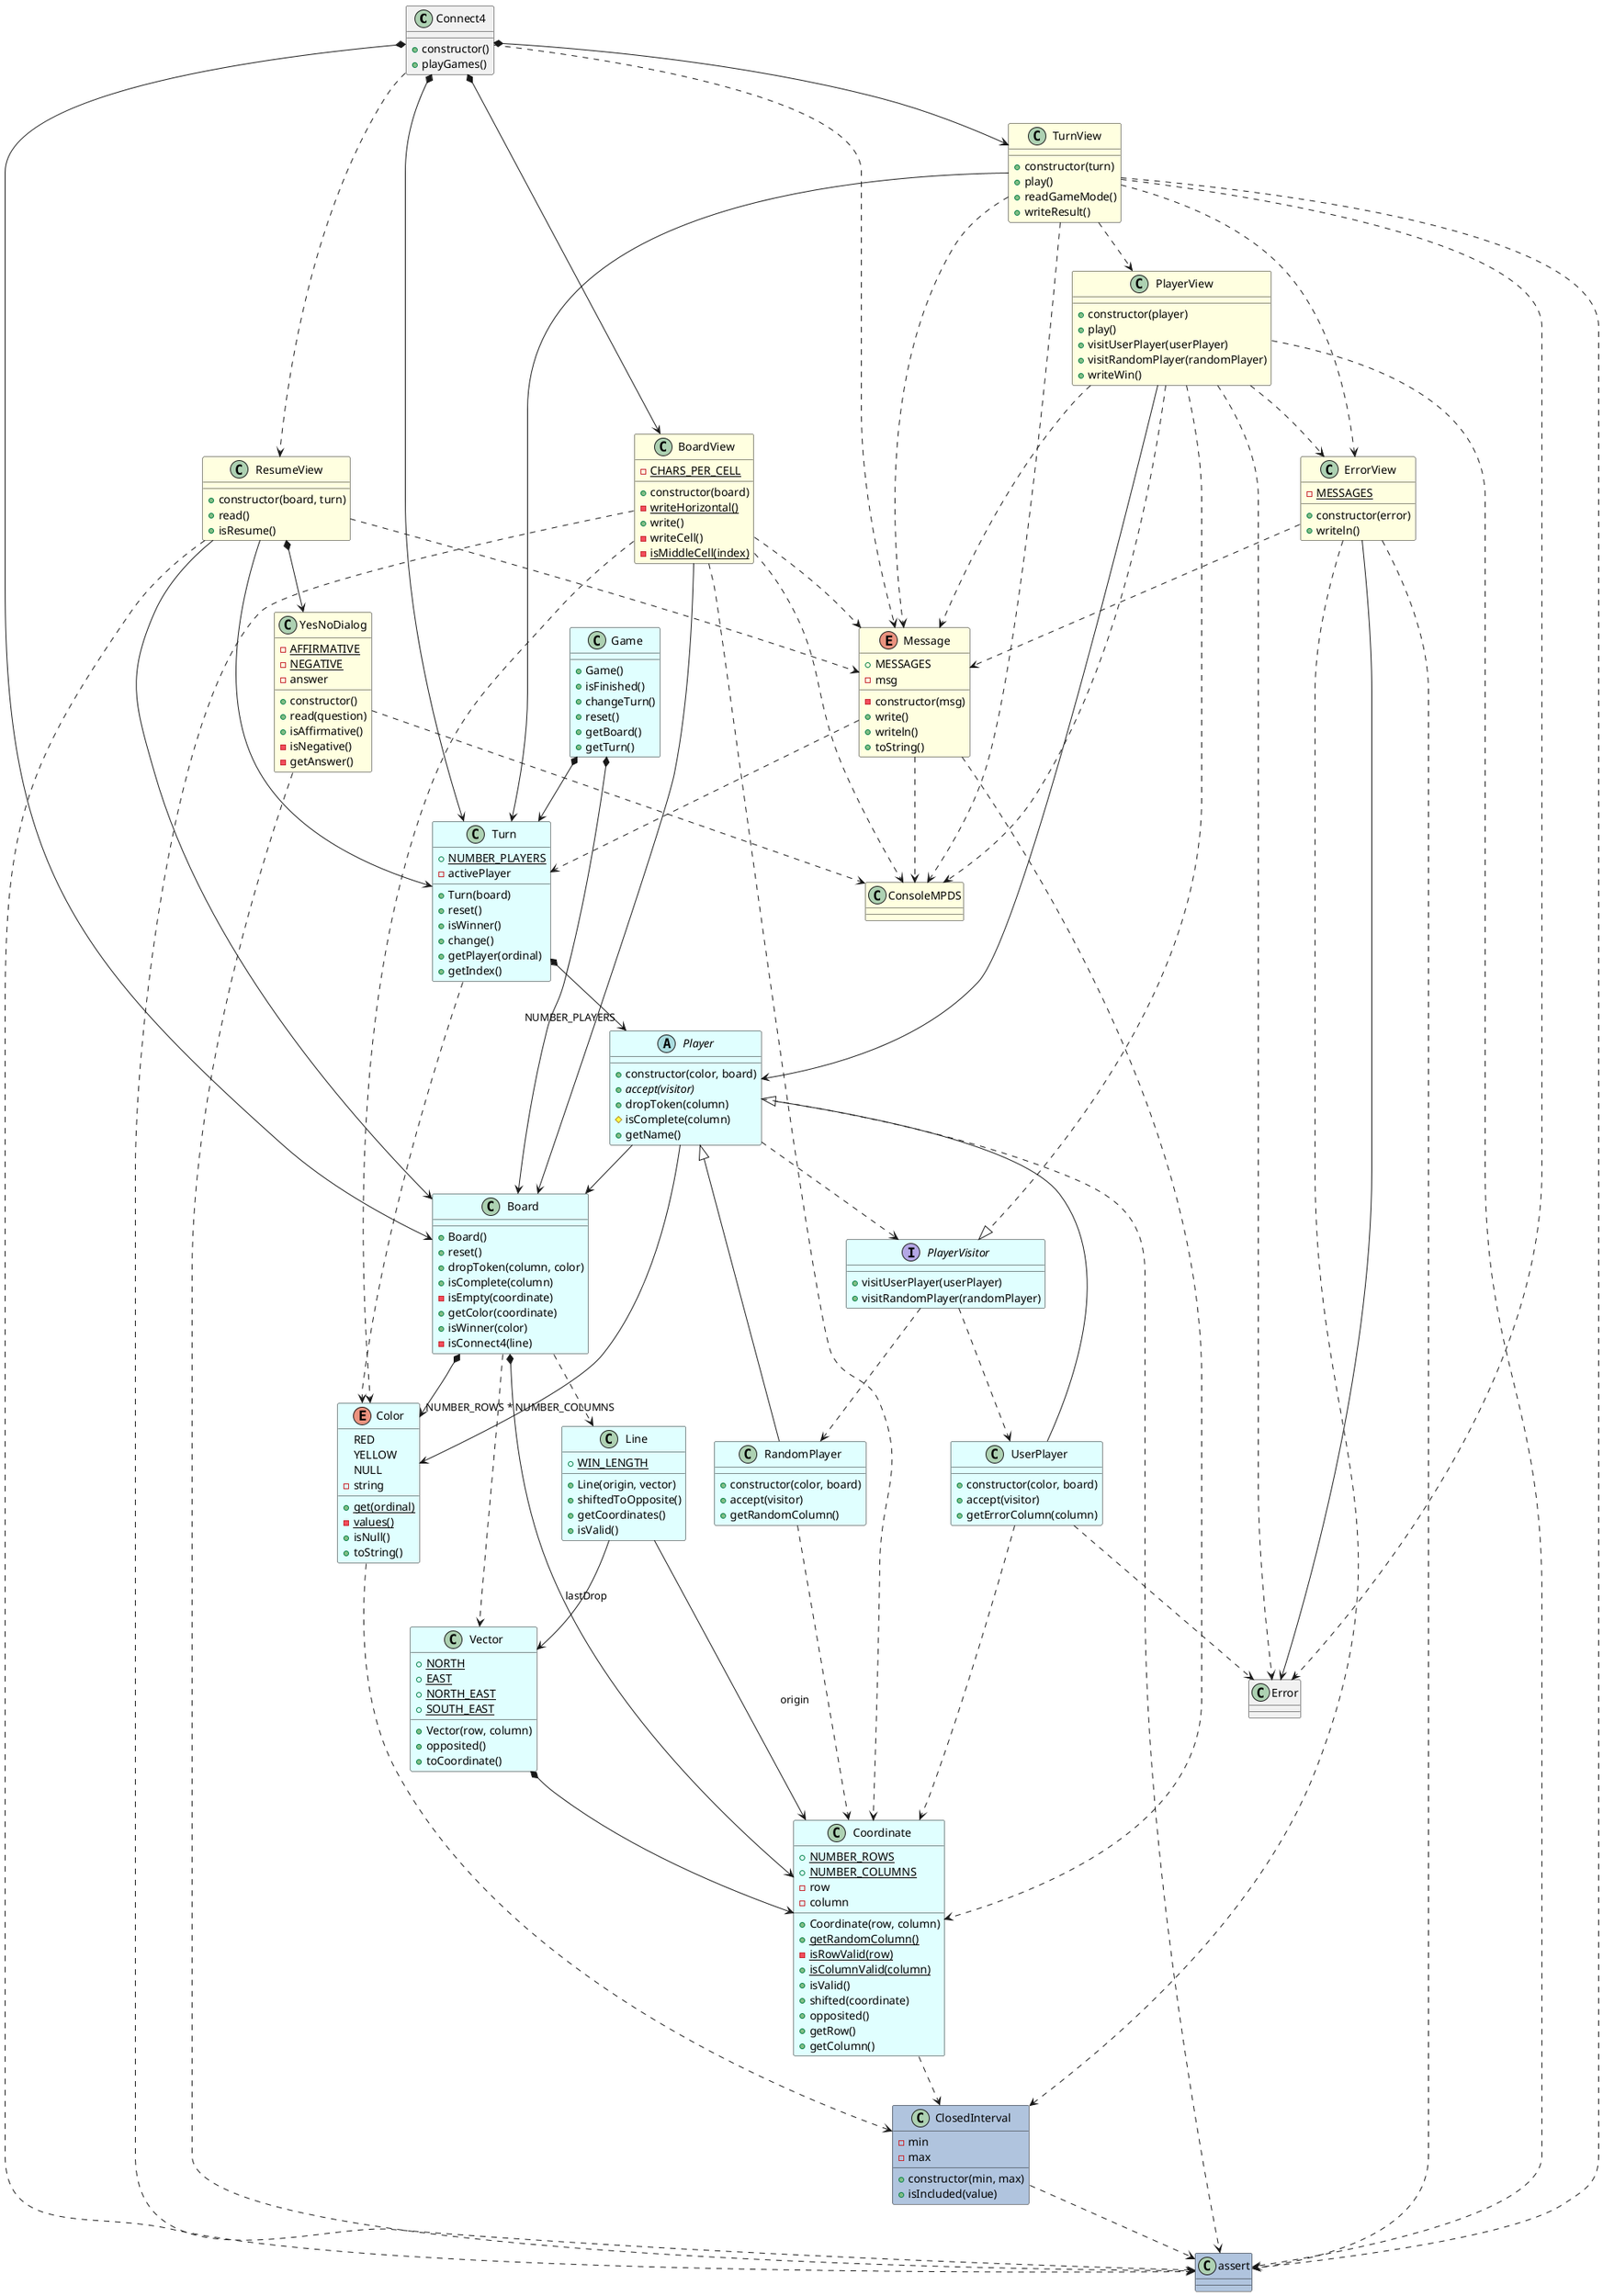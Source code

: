 @startuml analysis

'' app

class Connect4 {
    
    + constructor()
    + playGames()
}
Connect4 *--> Board
Connect4 *--> Turn
Connect4 *--> BoardView
Connect4 *--> TurnView
Connect4 ..> ResumeView
Connect4 ..> Message

'' views

class YesNoDialog #LightYellow {
    - {static} AFFIRMATIVE
    - {static} NEGATIVE
    - answer

    + constructor()
    + read(question)
    + isAffirmative()
    - isNegative()
    - getAnswer()
}
YesNoDialog ..> ConsoleMPDS
YesNoDialog ..> assert

class TurnView #LightYellow {

    + constructor(turn)    
    + play()
    + readGameMode()
    + writeResult()    
}
TurnView --> Turn
TurnView ..> PlayerView
TurnView ..> Error
TurnView ..> ErrorView
TurnView ..> Message
TurnView ..> ConsoleMPDS
TurnView ..> assert

class PlayerView #LightYellow {

    + constructor(player)    
    + play()
    + visitUserPlayer(userPlayer)
    + visitRandomPlayer(randomPlayer)
    + writeWin()
}
PlayerVisitor <|.up. PlayerView
PlayerView --> Player
PlayerView ..> Error
PlayerView ..> ErrorView
PlayerView ..> Message
PlayerView ..> ConsoleMPDS
PlayerView ..> assert

class ErrorView #LightYellow {
    - {static} MESSAGES

    + constructor(error)
    + writeln()
}
ErrorView --> Error
ErrorView ..> Message
ErrorView ..> ClosedInterval
ErrorView ..> assert

class ResumeView #LightYellow {

    + constructor(board, turn)
    + read()
    + isResume()
}
ResumeView *--> YesNoDialog
ResumeView --> Board
ResumeView --> Turn
ResumeView ..> Message
ResumeView ..> assert

enum Message #LightYellow {
    + MESSAGES
    - msg

    - constructor(msg)
    + write()
    + writeln()
    + toString()
}
Message ..> Turn
Message ..> Coordinate
Message ..> ConsoleMPDS

class ConsoleMPDS #LightYellow 

class BoardView #LightYellow {
    - {static} CHARS_PER_CELL    

    + constructor(board)
    - {static} writeHorizontal()
    + write()    
    - writeCell()
    - {static} isMiddleCell(index)
}
BoardView --> Board
BoardView ..> Coordinate
BoardView ..> Color
BoardView ..> Message
BoardView ..> ConsoleMPDS
BoardView ..> assert


'' utils

class ClosedInterval #LightSteelBlue {
    - min
    - max

    + constructor(min, max)
    + isIncluded(value)
}
ClosedInterval ..> assert

class assert #LightSteelBlue

'' models

abstract class Player #LightCyan {

    + constructor(color, board)
    + {abstract} accept(visitor)
    + dropToken(column)    
    # isComplete(column)    
    + getName()    
}
Player --> Color
Player --> Board
Player ..> PlayerVisitor
Player ..> assert

class UserPlayer #LightCyan {

    + constructor(color, board)
    + accept(visitor)
    + getErrorColumn(column)
}
Player <|-- UserPlayer
UserPlayer ..> Coordinate
UserPlayer ..> Error

class RandomPlayer #LightCyan {

    + constructor(color, board)
    + accept(visitor)
    + getRandomColumn()
}
Player <|-- RandomPlayer
RandomPlayer ..> Coordinate

interface PlayerVisitor #LightCyan {

    + visitUserPlayer(userPlayer)
    + visitRandomPlayer(randomPlayer)
}
PlayerVisitor ..> UserPlayer
PlayerVisitor ..> RandomPlayer








class Game #LightCyan {

    + Game()
    + isFinished()
    + changeTurn()
    + reset()
    + getBoard()
    + getTurn()
}
Game *--> Board
Game *--> Turn

class Turn #LightCyan {
    + {static} NUMBER_PLAYERS
    - activePlayer

    + Turn(board)
    + reset()
    + isWinner()
    + change()   
    + getPlayer(ordinal)
    + getIndex()
}
Turn *--> "NUMBER_PLAYERS" Player
Turn ..> Color



class Board #LightCyan {

    + Board()
    + reset()
    + dropToken(column, color)
    + isComplete(column)
    - isEmpty(coordinate)
    + getColor(coordinate)
    + isWinner(color)
    - isConnect4(line)
}
Board *--> Coordinate : lastDrop
Board *--> "NUMBER_ROWS * NUMBER_COLUMNS" Color
Board ..> Vector
Board ..> Line

class Line #LightCyan {
    + {static} WIN_LENGTH

    + Line(origin, vector)
    + shiftedToOpposite()
    + getCoordinates()
    + isValid()
}
Line --> Coordinate : origin
Line --> Vector

class Vector #LightCyan {
    + {static} NORTH
    + {static} EAST
    + {static} NORTH_EAST
    + {static} SOUTH_EAST

    + Vector(row, column)
    + opposited()
    + toCoordinate()
}
Vector *--> Coordinate

class Coordinate #LightCyan {
    + {static} NUMBER_ROWS
    + {static} NUMBER_COLUMNS
    - row
    - column

    + Coordinate(row, column)
    + {static} getRandomColumn()
    - {static} isRowValid(row)
    + {static} isColumnValid(column)
    + isValid()
    + shifted(coordinate)
    + opposited()
    + getRow()
    + getColumn()
}
Coordinate ..> ClosedInterval

enum Color #LightCyan {
    RED
    YELLOW
    NULL
    - string

    + {static} get(ordinal)
    - {static} values()
    + isNull()
    + toString()
}
Color ..> ClosedInterval



@enduml